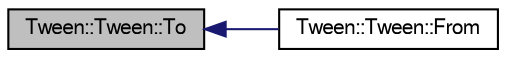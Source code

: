 digraph "Tween::Tween::To"
{
  bgcolor="transparent";
  edge [fontname="FreeSans",fontsize="10",labelfontname="FreeSans",labelfontsize="10"];
  node [fontname="FreeSans",fontsize="10",shape=record];
  rankdir="LR";
  Node1 [label="Tween::Tween::To",height=0.2,width=0.4,color="black", fillcolor="grey75", style="filled" fontcolor="black"];
  Node1 -> Node2 [dir="back",color="midnightblue",fontsize="10",style="solid",fontname="FreeSans"];
  Node2 [label="Tween::Tween::From",height=0.2,width=0.4,color="black",URL="$classTween_1_1Tween.html#a616e7c1a7b0d1e77835ce46a3c3bec6f"];
}
